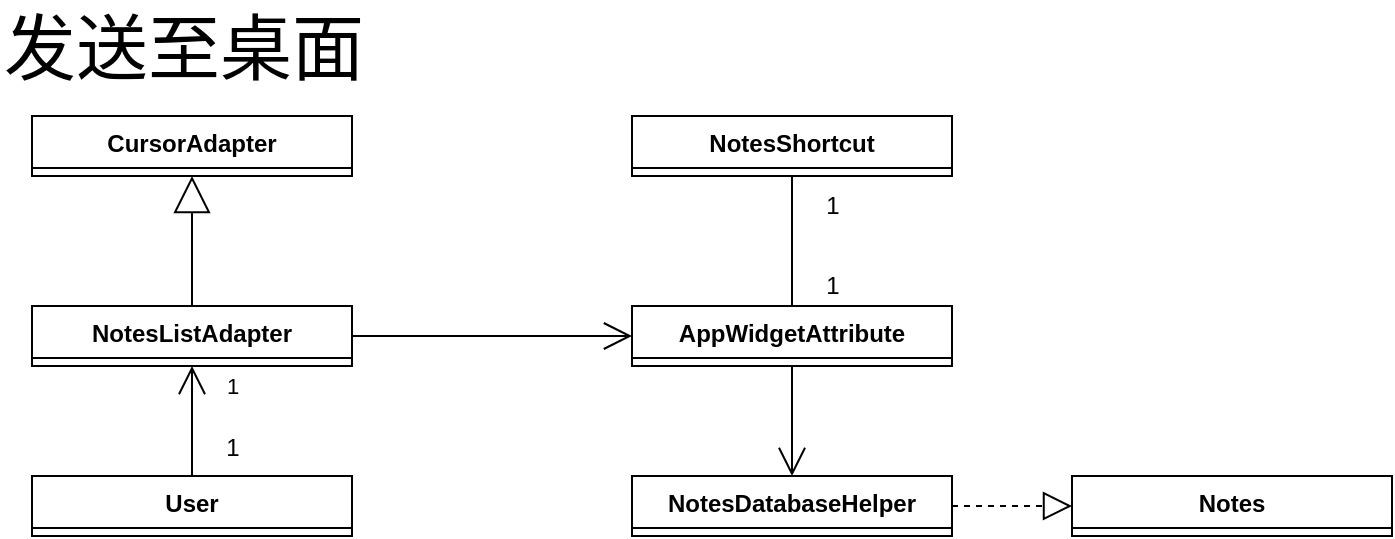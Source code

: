 <mxfile version="12.2.4" pages="1"><diagram id="2N4ZMYz4IdQe2eOq2fEF" name="第 1 页"><mxGraphModel dx="805" dy="560" grid="1" gridSize="10" guides="1" tooltips="1" connect="1" arrows="1" fold="1" page="1" pageScale="1" pageWidth="827" pageHeight="1169" math="0" shadow="0"><root><mxCell id="0"/><mxCell id="1" parent="0"/><mxCell id="2" value="CursorAdapter" style="swimlane;fontStyle=1;align=center;verticalAlign=top;childLayout=stackLayout;horizontal=1;startSize=26;horizontalStack=0;resizeParent=1;resizeParentMax=0;resizeLast=0;collapsible=1;marginBottom=0;" parent="1" vertex="1"><mxGeometry x="170" y="85" width="160" height="30" as="geometry"><mxRectangle x="180" y="80" width="90" height="26" as="alternateBounds"/></mxGeometry></mxCell><mxCell id="6" value="NotesShortcut" style="swimlane;fontStyle=1;align=center;verticalAlign=top;childLayout=stackLayout;horizontal=1;startSize=26;horizontalStack=0;resizeParent=1;resizeParentMax=0;resizeLast=0;collapsible=1;marginBottom=0;" parent="1" vertex="1"><mxGeometry x="470" y="85" width="160" height="30" as="geometry"><mxRectangle x="180" y="80" width="90" height="26" as="alternateBounds"/></mxGeometry></mxCell><mxCell id="7" value="AppWidgetAttribute" style="swimlane;fontStyle=1;align=center;verticalAlign=top;childLayout=stackLayout;horizontal=1;startSize=26;horizontalStack=0;resizeParent=1;resizeParentMax=0;resizeLast=0;collapsible=1;marginBottom=0;" parent="1" vertex="1"><mxGeometry x="470" y="180" width="160" height="30" as="geometry"><mxRectangle x="180" y="80" width="90" height="26" as="alternateBounds"/></mxGeometry></mxCell><mxCell id="8" value="NotesListAdapter" style="swimlane;fontStyle=1;align=center;verticalAlign=top;childLayout=stackLayout;horizontal=1;startSize=26;horizontalStack=0;resizeParent=1;resizeParentMax=0;resizeLast=0;collapsible=1;marginBottom=0;" parent="1" vertex="1"><mxGeometry x="170" y="180" width="160" height="30" as="geometry"><mxRectangle x="180" y="80" width="90" height="26" as="alternateBounds"/></mxGeometry></mxCell><mxCell id="9" value="User" style="swimlane;fontStyle=1;align=center;verticalAlign=top;childLayout=stackLayout;horizontal=1;startSize=26;horizontalStack=0;resizeParent=1;resizeParentMax=0;resizeLast=0;collapsible=1;marginBottom=0;" parent="1" vertex="1"><mxGeometry x="170" y="265" width="160" height="30" as="geometry"><mxRectangle x="180" y="80" width="90" height="26" as="alternateBounds"/></mxGeometry></mxCell><mxCell id="10" value="NotesDatabaseHelper" style="swimlane;fontStyle=1;align=center;verticalAlign=top;childLayout=stackLayout;horizontal=1;startSize=26;horizontalStack=0;resizeParent=1;resizeParentMax=0;resizeLast=0;collapsible=1;marginBottom=0;" parent="1" vertex="1"><mxGeometry x="470" y="265" width="160" height="30" as="geometry"><mxRectangle x="180" y="80" width="90" height="26" as="alternateBounds"/></mxGeometry></mxCell><mxCell id="11" value="Notes" style="swimlane;fontStyle=1;align=center;verticalAlign=top;childLayout=stackLayout;horizontal=1;startSize=26;horizontalStack=0;resizeParent=1;resizeParentMax=0;resizeLast=0;collapsible=1;marginBottom=0;" parent="1" vertex="1"><mxGeometry x="690" y="265" width="160" height="30" as="geometry"><mxRectangle x="180" y="80" width="90" height="26" as="alternateBounds"/></mxGeometry></mxCell><mxCell id="12" value="" style="endArrow=block;endSize=16;endFill=0;html=1;exitX=0.5;exitY=0;exitDx=0;exitDy=0;entryX=0.5;entryY=1;entryDx=0;entryDy=0;" parent="1" source="8" target="2" edge="1"><mxGeometry width="160" relative="1" as="geometry"><mxPoint x="170" y="330" as="sourcePoint"/><mxPoint x="330" y="330" as="targetPoint"/></mxGeometry></mxCell><mxCell id="13" value="1" style="endArrow=open;endFill=1;endSize=12;html=1;exitX=0.5;exitY=0;exitDx=0;exitDy=0;entryX=0.5;entryY=1;entryDx=0;entryDy=0;" parent="1" source="9" target="8" edge="1"><mxGeometry x="0.636" y="-20" width="160" relative="1" as="geometry"><mxPoint x="170" y="330" as="sourcePoint"/><mxPoint x="330" y="330" as="targetPoint"/><mxPoint as="offset"/></mxGeometry></mxCell><mxCell id="18" value="1" style="text;html=1;resizable=0;points=[];align=center;verticalAlign=middle;labelBackgroundColor=#ffffff;" parent="13" vertex="1" connectable="0"><mxGeometry x="-0.432" relative="1" as="geometry"><mxPoint x="20" y="1" as="offset"/></mxGeometry></mxCell><mxCell id="14" value="" style="endArrow=open;endFill=1;endSize=12;html=1;exitX=1;exitY=0.5;exitDx=0;exitDy=0;entryX=0;entryY=0.5;entryDx=0;entryDy=0;" parent="1" source="8" target="7" edge="1"><mxGeometry width="160" relative="1" as="geometry"><mxPoint x="260" y="275" as="sourcePoint"/><mxPoint x="260" y="220" as="targetPoint"/></mxGeometry></mxCell><mxCell id="15" value="" style="endArrow=open;endFill=1;endSize=12;html=1;exitX=0.5;exitY=1;exitDx=0;exitDy=0;entryX=0.5;entryY=0;entryDx=0;entryDy=0;" parent="1" source="7" target="10" edge="1"><mxGeometry width="160" relative="1" as="geometry"><mxPoint x="340" y="205" as="sourcePoint"/><mxPoint x="480" y="205" as="targetPoint"/></mxGeometry></mxCell><mxCell id="16" value="" style="endArrow=block;dashed=1;endFill=0;endSize=12;html=1;exitX=1;exitY=0.5;exitDx=0;exitDy=0;entryX=0;entryY=0.5;entryDx=0;entryDy=0;" parent="1" source="10" target="11" edge="1"><mxGeometry width="160" relative="1" as="geometry"><mxPoint x="170" y="320" as="sourcePoint"/><mxPoint x="330" y="320" as="targetPoint"/></mxGeometry></mxCell><mxCell id="17" value="" style="endArrow=none;html=1;entryX=0.5;entryY=1;entryDx=0;entryDy=0;exitX=0.5;exitY=0;exitDx=0;exitDy=0;" parent="1" source="7" target="6" edge="1"><mxGeometry width="50" height="50" relative="1" as="geometry"><mxPoint x="660" y="180" as="sourcePoint"/><mxPoint x="710" y="130" as="targetPoint"/></mxGeometry></mxCell><mxCell id="19" value="1" style="text;html=1;resizable=0;points=[];align=center;verticalAlign=middle;labelBackgroundColor=#ffffff;" parent="17" vertex="1" connectable="0"><mxGeometry x="-0.673" y="1" relative="1" as="geometry"><mxPoint x="21" y="0.5" as="offset"/></mxGeometry></mxCell><mxCell id="20" value="1" style="text;html=1;resizable=0;points=[];align=center;verticalAlign=middle;labelBackgroundColor=#ffffff;" parent="17" vertex="1" connectable="0"><mxGeometry x="0.706" y="1" relative="1" as="geometry"><mxPoint x="21" y="5" as="offset"/></mxGeometry></mxCell><mxCell id="23" value="&lt;font style=&quot;font-size: 36px&quot;&gt;发送至桌面&lt;/font&gt;" style="text;html=1;resizable=0;points=[];autosize=1;align=left;verticalAlign=top;spacingTop=-4;" parent="1" vertex="1"><mxGeometry x="154" y="27" width="200" height="20" as="geometry"/></mxCell></root></mxGraphModel></diagram></mxfile>